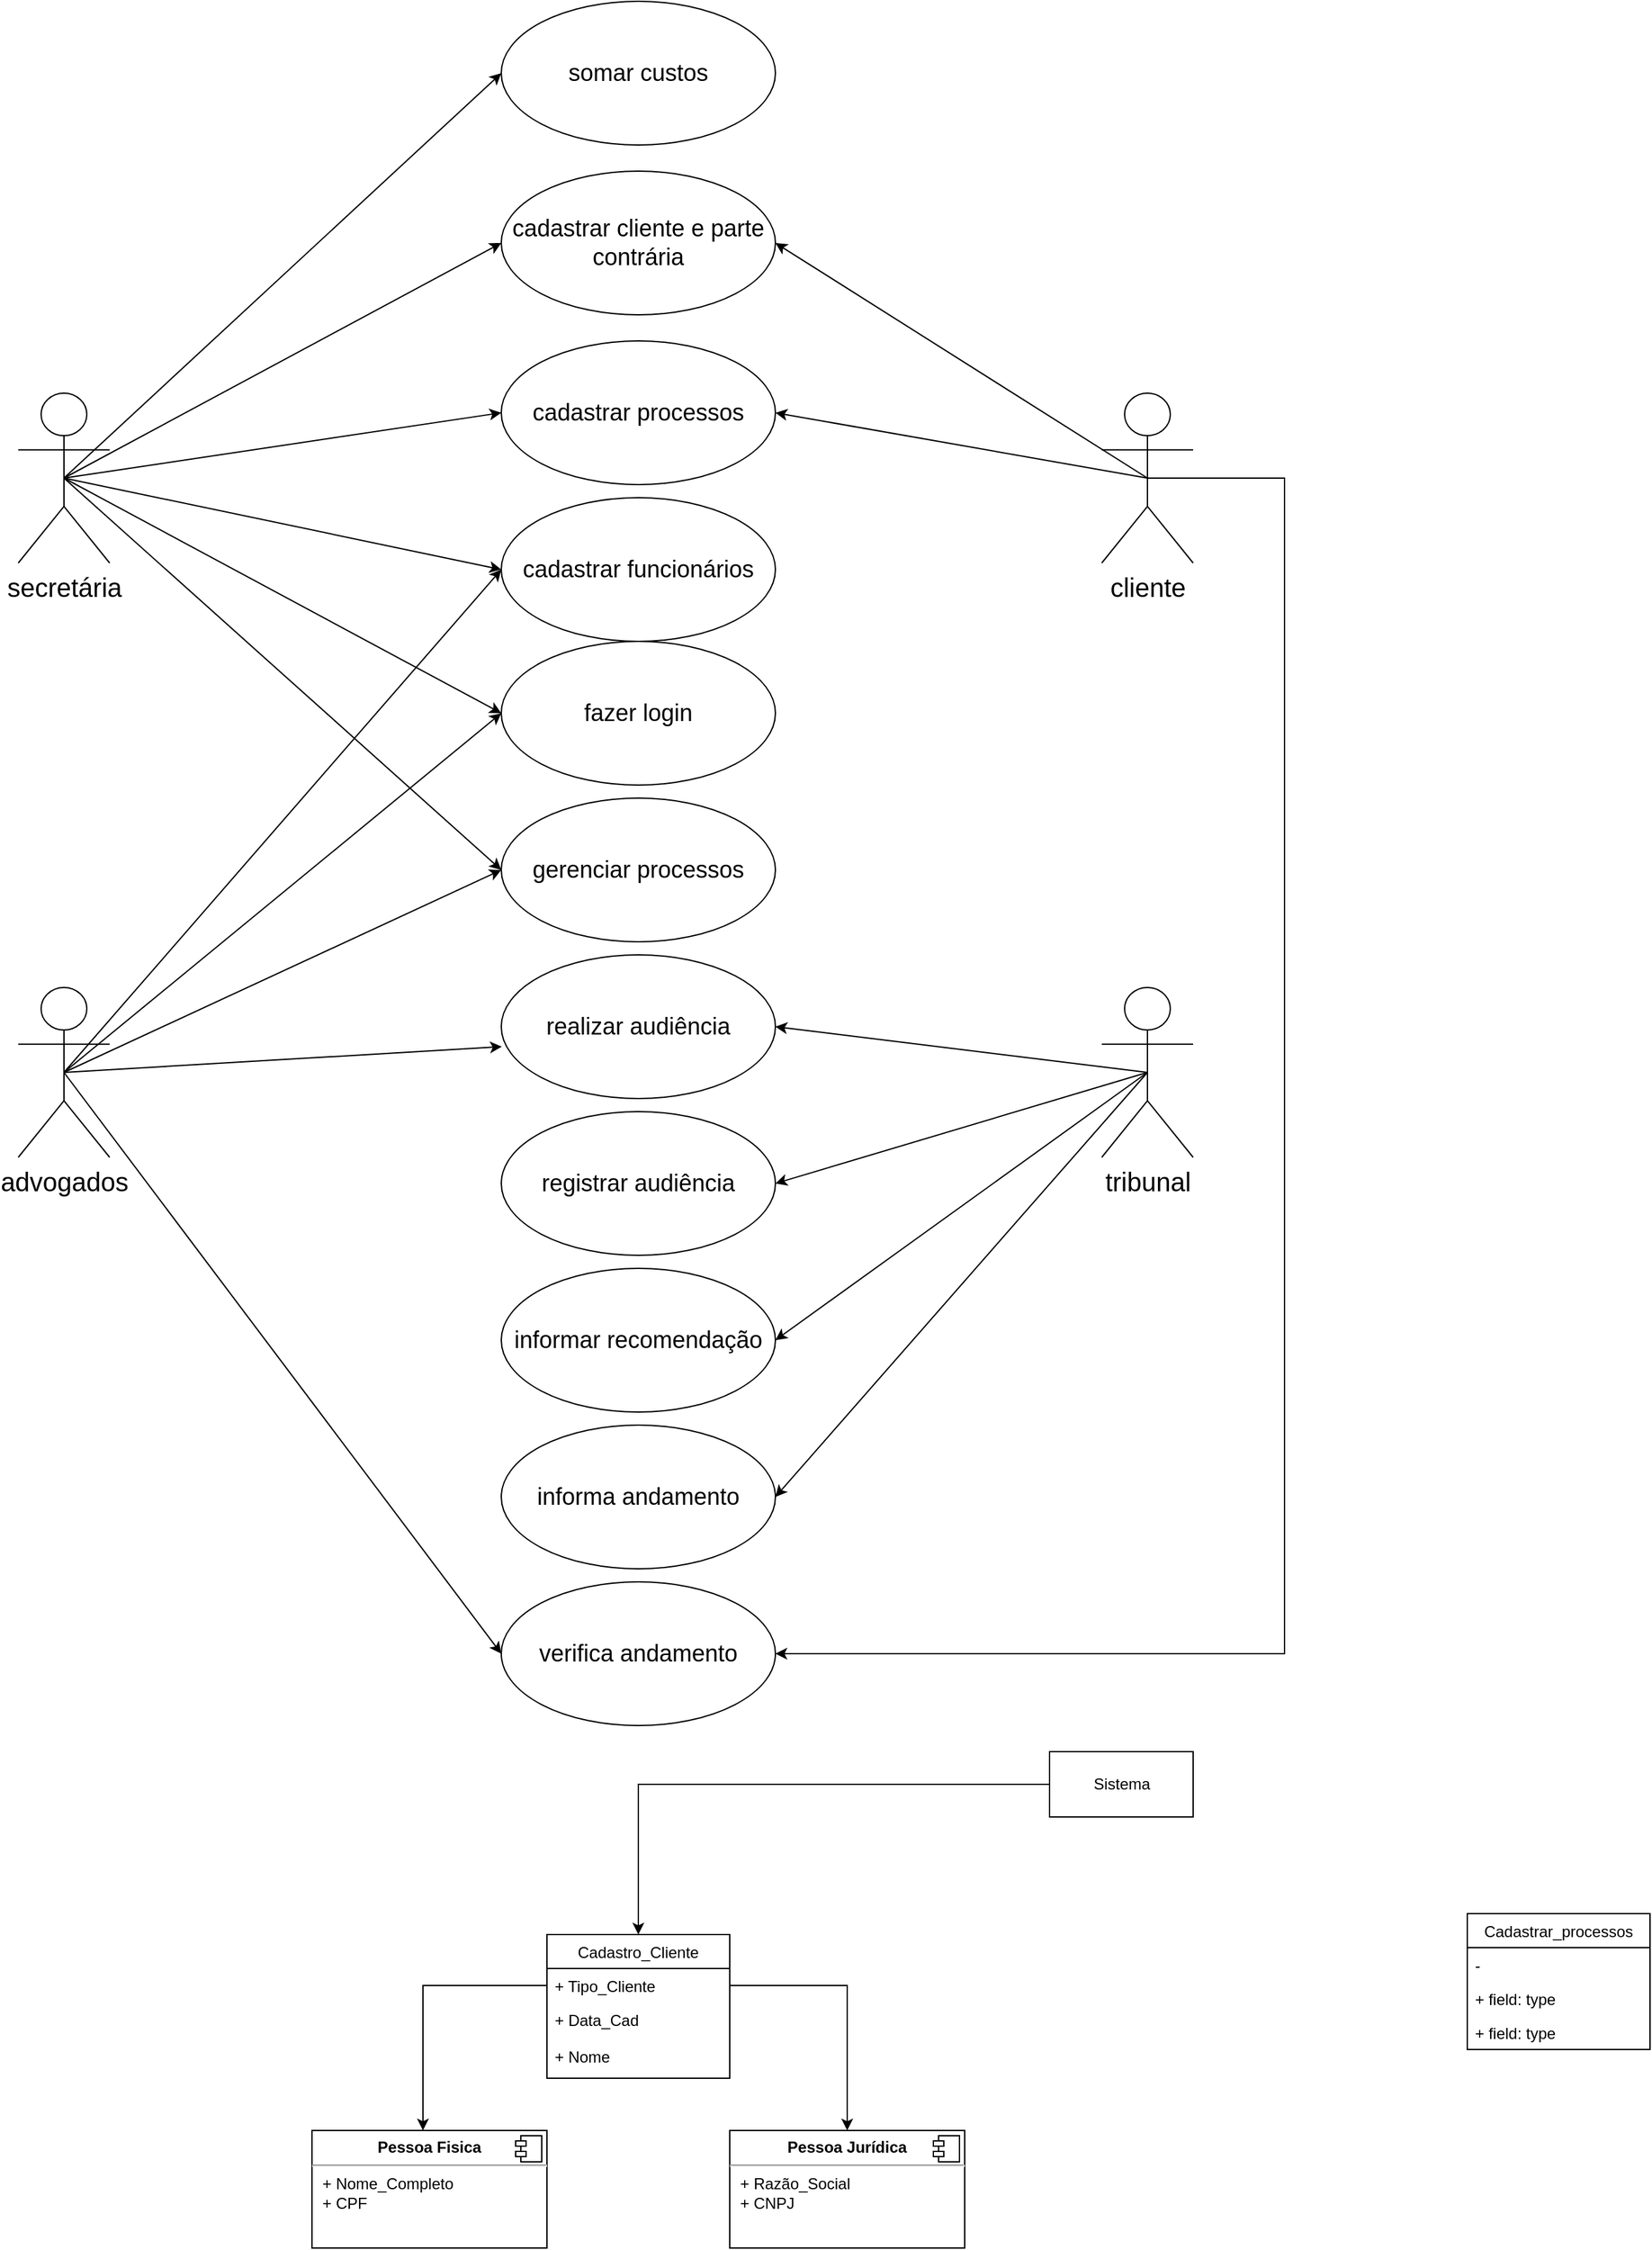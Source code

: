 <mxfile version="16.6.7" type="github">
  <diagram name="Page-1" id="0783ab3e-0a74-02c8-0abd-f7b4e66b4bec">
    <mxGraphModel dx="2204" dy="1856" grid="1" gridSize="10" guides="1" tooltips="1" connect="1" arrows="1" fold="1" page="1" pageScale="1" pageWidth="850" pageHeight="1100" background="none" math="0" shadow="0">
      <root>
        <mxCell id="0" />
        <mxCell id="1" parent="0" />
        <mxCell id="ut7iQtp1dTJ28KfR0HTJ-3" value="" style="group" vertex="1" connectable="0" parent="1">
          <mxGeometry x="-480" y="-1080" width="970" height="1320" as="geometry" />
        </mxCell>
        <mxCell id="TlBu7q7dwSUmx3ovh3nY-3" value="&lt;span style=&quot;font-size: 18px&quot;&gt;cadastrar cliente e parte contrária&lt;/span&gt;" style="ellipse;whiteSpace=wrap;html=1;" parent="ut7iQtp1dTJ28KfR0HTJ-3" vertex="1">
          <mxGeometry x="370" y="130" width="210" height="110" as="geometry" />
        </mxCell>
        <mxCell id="TlBu7q7dwSUmx3ovh3nY-45" style="edgeStyle=none;rounded=0;orthogonalLoop=1;jettySize=auto;html=1;exitX=0.5;exitY=0.5;exitDx=0;exitDy=0;exitPerimeter=0;entryX=0;entryY=0.5;entryDx=0;entryDy=0;fontSize=18;" parent="ut7iQtp1dTJ28KfR0HTJ-3" source="TlBu7q7dwSUmx3ovh3nY-4" target="TlBu7q7dwSUmx3ovh3nY-3" edge="1">
          <mxGeometry relative="1" as="geometry">
            <mxPoint x="90" y="255" as="targetPoint" />
          </mxGeometry>
        </mxCell>
        <mxCell id="TlBu7q7dwSUmx3ovh3nY-4" value="&lt;font style=&quot;font-size: 20px&quot;&gt;secretária&lt;/font&gt;" style="shape=umlActor;verticalLabelPosition=bottom;verticalAlign=top;html=1;outlineConnect=0;" parent="ut7iQtp1dTJ28KfR0HTJ-3" vertex="1">
          <mxGeometry y="300" width="70" height="130" as="geometry" />
        </mxCell>
        <mxCell id="TlBu7q7dwSUmx3ovh3nY-22" value="&lt;font style=&quot;font-size: 20px&quot;&gt;advogados&lt;/font&gt;" style="shape=umlActor;verticalLabelPosition=bottom;verticalAlign=top;html=1;outlineConnect=0;" parent="ut7iQtp1dTJ28KfR0HTJ-3" vertex="1">
          <mxGeometry y="755" width="70" height="130" as="geometry" />
        </mxCell>
        <mxCell id="TlBu7q7dwSUmx3ovh3nY-26" value="&lt;font style=&quot;font-size: 20px&quot;&gt;tribunal&lt;/font&gt;" style="shape=umlActor;verticalLabelPosition=bottom;verticalAlign=top;html=1;outlineConnect=0;" parent="ut7iQtp1dTJ28KfR0HTJ-3" vertex="1">
          <mxGeometry x="830" y="755" width="70" height="130" as="geometry" />
        </mxCell>
        <mxCell id="TlBu7q7dwSUmx3ovh3nY-28" value="&lt;span style=&quot;font-size: 18px&quot;&gt;cadastrar processos&lt;/span&gt;" style="ellipse;whiteSpace=wrap;html=1;" parent="ut7iQtp1dTJ28KfR0HTJ-3" vertex="1">
          <mxGeometry x="370" y="260" width="210" height="110" as="geometry" />
        </mxCell>
        <mxCell id="TlBu7q7dwSUmx3ovh3nY-47" style="edgeStyle=none;rounded=0;orthogonalLoop=1;jettySize=auto;html=1;exitX=0.5;exitY=0.5;exitDx=0;exitDy=0;exitPerimeter=0;entryX=0;entryY=0.5;entryDx=0;entryDy=0;fontSize=18;" parent="ut7iQtp1dTJ28KfR0HTJ-3" source="TlBu7q7dwSUmx3ovh3nY-4" target="TlBu7q7dwSUmx3ovh3nY-28" edge="1">
          <mxGeometry relative="1" as="geometry" />
        </mxCell>
        <mxCell id="TlBu7q7dwSUmx3ovh3nY-49" style="edgeStyle=none;rounded=0;orthogonalLoop=1;jettySize=auto;html=1;exitX=0.5;exitY=0.5;exitDx=0;exitDy=0;exitPerimeter=0;entryX=1;entryY=0.5;entryDx=0;entryDy=0;fontSize=18;" parent="ut7iQtp1dTJ28KfR0HTJ-3" source="TlBu7q7dwSUmx3ovh3nY-29" target="TlBu7q7dwSUmx3ovh3nY-3" edge="1">
          <mxGeometry relative="1" as="geometry" />
        </mxCell>
        <mxCell id="TlBu7q7dwSUmx3ovh3nY-50" style="edgeStyle=none;rounded=0;orthogonalLoop=1;jettySize=auto;html=1;exitX=0.5;exitY=0.5;exitDx=0;exitDy=0;exitPerimeter=0;entryX=1;entryY=0.5;entryDx=0;entryDy=0;fontSize=18;" parent="ut7iQtp1dTJ28KfR0HTJ-3" source="TlBu7q7dwSUmx3ovh3nY-29" target="TlBu7q7dwSUmx3ovh3nY-28" edge="1">
          <mxGeometry relative="1" as="geometry" />
        </mxCell>
        <mxCell id="TlBu7q7dwSUmx3ovh3nY-29" value="&lt;span style=&quot;font-size: 20px&quot;&gt;cliente&lt;/span&gt;" style="shape=umlActor;verticalLabelPosition=bottom;verticalAlign=top;html=1;outlineConnect=0;" parent="ut7iQtp1dTJ28KfR0HTJ-3" vertex="1">
          <mxGeometry x="830" y="300" width="70" height="130" as="geometry" />
        </mxCell>
        <mxCell id="TlBu7q7dwSUmx3ovh3nY-31" value="&lt;span style=&quot;font-size: 18px&quot;&gt;informa andamento&lt;/span&gt;" style="ellipse;whiteSpace=wrap;html=1;" parent="ut7iQtp1dTJ28KfR0HTJ-3" vertex="1">
          <mxGeometry x="370" y="1090" width="210" height="110" as="geometry" />
        </mxCell>
        <mxCell id="TlBu7q7dwSUmx3ovh3nY-58" style="edgeStyle=none;rounded=0;orthogonalLoop=1;jettySize=auto;html=1;exitX=0.5;exitY=0.5;exitDx=0;exitDy=0;exitPerimeter=0;entryX=1;entryY=0.5;entryDx=0;entryDy=0;fontSize=18;" parent="ut7iQtp1dTJ28KfR0HTJ-3" source="TlBu7q7dwSUmx3ovh3nY-26" target="TlBu7q7dwSUmx3ovh3nY-31" edge="1">
          <mxGeometry relative="1" as="geometry" />
        </mxCell>
        <mxCell id="TlBu7q7dwSUmx3ovh3nY-32" value="&lt;font style=&quot;font-size: 18px&quot;&gt;registrar audiência&lt;/font&gt;" style="ellipse;whiteSpace=wrap;html=1;" parent="ut7iQtp1dTJ28KfR0HTJ-3" vertex="1">
          <mxGeometry x="370" y="850" width="210" height="110" as="geometry" />
        </mxCell>
        <mxCell id="TlBu7q7dwSUmx3ovh3nY-55" style="edgeStyle=none;rounded=0;orthogonalLoop=1;jettySize=auto;html=1;exitX=0.5;exitY=0.5;exitDx=0;exitDy=0;exitPerimeter=0;entryX=1;entryY=0.5;entryDx=0;entryDy=0;fontSize=18;" parent="ut7iQtp1dTJ28KfR0HTJ-3" source="TlBu7q7dwSUmx3ovh3nY-26" target="TlBu7q7dwSUmx3ovh3nY-32" edge="1">
          <mxGeometry relative="1" as="geometry" />
        </mxCell>
        <mxCell id="TlBu7q7dwSUmx3ovh3nY-33" value="&lt;span style=&quot;font-size: 18px&quot;&gt;informar recomendação&lt;/span&gt;" style="ellipse;whiteSpace=wrap;html=1;" parent="ut7iQtp1dTJ28KfR0HTJ-3" vertex="1">
          <mxGeometry x="370" y="970" width="210" height="110" as="geometry" />
        </mxCell>
        <mxCell id="TlBu7q7dwSUmx3ovh3nY-56" style="edgeStyle=none;rounded=0;orthogonalLoop=1;jettySize=auto;html=1;exitX=0.5;exitY=0.5;exitDx=0;exitDy=0;exitPerimeter=0;entryX=1;entryY=0.5;entryDx=0;entryDy=0;fontSize=18;" parent="ut7iQtp1dTJ28KfR0HTJ-3" source="TlBu7q7dwSUmx3ovh3nY-26" target="TlBu7q7dwSUmx3ovh3nY-33" edge="1">
          <mxGeometry relative="1" as="geometry" />
        </mxCell>
        <mxCell id="TlBu7q7dwSUmx3ovh3nY-34" value="&lt;span style=&quot;font-size: 18px&quot;&gt;cadastrar funcionários&lt;/span&gt;" style="ellipse;whiteSpace=wrap;html=1;" parent="ut7iQtp1dTJ28KfR0HTJ-3" vertex="1">
          <mxGeometry x="370" y="380" width="210" height="110" as="geometry" />
        </mxCell>
        <mxCell id="TlBu7q7dwSUmx3ovh3nY-48" style="edgeStyle=none;rounded=0;orthogonalLoop=1;jettySize=auto;html=1;exitX=0.5;exitY=0.5;exitDx=0;exitDy=0;exitPerimeter=0;entryX=0;entryY=0.5;entryDx=0;entryDy=0;fontSize=18;" parent="ut7iQtp1dTJ28KfR0HTJ-3" source="TlBu7q7dwSUmx3ovh3nY-4" target="TlBu7q7dwSUmx3ovh3nY-34" edge="1">
          <mxGeometry relative="1" as="geometry" />
        </mxCell>
        <mxCell id="TlBu7q7dwSUmx3ovh3nY-66" style="edgeStyle=none;rounded=0;orthogonalLoop=1;jettySize=auto;html=1;exitX=0.5;exitY=0.5;exitDx=0;exitDy=0;exitPerimeter=0;entryX=0;entryY=0.5;entryDx=0;entryDy=0;fontSize=18;" parent="ut7iQtp1dTJ28KfR0HTJ-3" source="TlBu7q7dwSUmx3ovh3nY-22" target="TlBu7q7dwSUmx3ovh3nY-34" edge="1">
          <mxGeometry relative="1" as="geometry" />
        </mxCell>
        <mxCell id="TlBu7q7dwSUmx3ovh3nY-35" value="&lt;span style=&quot;font-size: 18px&quot;&gt;gerenciar processos&lt;/span&gt;" style="ellipse;whiteSpace=wrap;html=1;" parent="ut7iQtp1dTJ28KfR0HTJ-3" vertex="1">
          <mxGeometry x="370" y="610" width="210" height="110" as="geometry" />
        </mxCell>
        <mxCell id="TlBu7q7dwSUmx3ovh3nY-51" style="edgeStyle=none;rounded=0;orthogonalLoop=1;jettySize=auto;html=1;exitX=0.5;exitY=0.5;exitDx=0;exitDy=0;exitPerimeter=0;entryX=0;entryY=0.5;entryDx=0;entryDy=0;fontSize=18;" parent="ut7iQtp1dTJ28KfR0HTJ-3" source="TlBu7q7dwSUmx3ovh3nY-4" target="TlBu7q7dwSUmx3ovh3nY-35" edge="1">
          <mxGeometry relative="1" as="geometry" />
        </mxCell>
        <mxCell id="TlBu7q7dwSUmx3ovh3nY-57" style="edgeStyle=none;rounded=0;orthogonalLoop=1;jettySize=auto;html=1;exitX=0.5;exitY=0.5;exitDx=0;exitDy=0;exitPerimeter=0;entryX=0;entryY=0.5;entryDx=0;entryDy=0;fontSize=18;" parent="ut7iQtp1dTJ28KfR0HTJ-3" source="TlBu7q7dwSUmx3ovh3nY-22" target="TlBu7q7dwSUmx3ovh3nY-35" edge="1">
          <mxGeometry relative="1" as="geometry" />
        </mxCell>
        <mxCell id="TlBu7q7dwSUmx3ovh3nY-36" value="&lt;span style=&quot;font-size: 18px&quot;&gt;realizar audiência&lt;/span&gt;" style="ellipse;whiteSpace=wrap;html=1;" parent="ut7iQtp1dTJ28KfR0HTJ-3" vertex="1">
          <mxGeometry x="370" y="730" width="210" height="110" as="geometry" />
        </mxCell>
        <mxCell id="TlBu7q7dwSUmx3ovh3nY-53" style="edgeStyle=none;rounded=0;orthogonalLoop=1;jettySize=auto;html=1;exitX=0.5;exitY=0.5;exitDx=0;exitDy=0;exitPerimeter=0;entryX=0.002;entryY=0.639;entryDx=0;entryDy=0;entryPerimeter=0;fontSize=18;" parent="ut7iQtp1dTJ28KfR0HTJ-3" source="TlBu7q7dwSUmx3ovh3nY-22" target="TlBu7q7dwSUmx3ovh3nY-36" edge="1">
          <mxGeometry relative="1" as="geometry" />
        </mxCell>
        <mxCell id="TlBu7q7dwSUmx3ovh3nY-52" style="edgeStyle=none;rounded=0;orthogonalLoop=1;jettySize=auto;html=1;exitX=0.5;exitY=0.5;exitDx=0;exitDy=0;exitPerimeter=0;entryX=1;entryY=0.5;entryDx=0;entryDy=0;fontSize=18;" parent="ut7iQtp1dTJ28KfR0HTJ-3" source="TlBu7q7dwSUmx3ovh3nY-26" target="TlBu7q7dwSUmx3ovh3nY-36" edge="1">
          <mxGeometry relative="1" as="geometry" />
        </mxCell>
        <mxCell id="TlBu7q7dwSUmx3ovh3nY-37" value="&lt;span style=&quot;font-size: 18px&quot;&gt;verifica andamento&lt;/span&gt;" style="ellipse;whiteSpace=wrap;html=1;" parent="ut7iQtp1dTJ28KfR0HTJ-3" vertex="1">
          <mxGeometry x="370" y="1210" width="210" height="110" as="geometry" />
        </mxCell>
        <mxCell id="TlBu7q7dwSUmx3ovh3nY-60" style="edgeStyle=none;rounded=0;orthogonalLoop=1;jettySize=auto;html=1;exitX=0.5;exitY=0.5;exitDx=0;exitDy=0;exitPerimeter=0;entryX=0;entryY=0.5;entryDx=0;entryDy=0;fontSize=18;" parent="ut7iQtp1dTJ28KfR0HTJ-3" source="TlBu7q7dwSUmx3ovh3nY-22" target="TlBu7q7dwSUmx3ovh3nY-37" edge="1">
          <mxGeometry relative="1" as="geometry" />
        </mxCell>
        <mxCell id="TlBu7q7dwSUmx3ovh3nY-62" style="edgeStyle=elbowEdgeStyle;rounded=0;orthogonalLoop=1;jettySize=auto;html=1;exitX=0.5;exitY=0.5;exitDx=0;exitDy=0;exitPerimeter=0;entryX=1;entryY=0.5;entryDx=0;entryDy=0;fontSize=18;" parent="ut7iQtp1dTJ28KfR0HTJ-3" source="TlBu7q7dwSUmx3ovh3nY-29" target="TlBu7q7dwSUmx3ovh3nY-37" edge="1">
          <mxGeometry relative="1" as="geometry">
            <Array as="points">
              <mxPoint x="970" y="770" />
            </Array>
          </mxGeometry>
        </mxCell>
        <mxCell id="TlBu7q7dwSUmx3ovh3nY-63" value="&lt;span style=&quot;font-size: 18px&quot;&gt;fazer login&lt;/span&gt;" style="ellipse;whiteSpace=wrap;html=1;" parent="ut7iQtp1dTJ28KfR0HTJ-3" vertex="1">
          <mxGeometry x="370" y="490" width="210" height="110" as="geometry" />
        </mxCell>
        <mxCell id="TlBu7q7dwSUmx3ovh3nY-64" style="rounded=0;orthogonalLoop=1;jettySize=auto;html=1;exitX=0.5;exitY=0.5;exitDx=0;exitDy=0;exitPerimeter=0;fontSize=18;entryX=0;entryY=0.5;entryDx=0;entryDy=0;" parent="ut7iQtp1dTJ28KfR0HTJ-3" source="TlBu7q7dwSUmx3ovh3nY-4" target="TlBu7q7dwSUmx3ovh3nY-63" edge="1">
          <mxGeometry relative="1" as="geometry" />
        </mxCell>
        <mxCell id="TlBu7q7dwSUmx3ovh3nY-65" style="edgeStyle=none;rounded=0;orthogonalLoop=1;jettySize=auto;html=1;exitX=0.5;exitY=0.5;exitDx=0;exitDy=0;exitPerimeter=0;entryX=0;entryY=0.5;entryDx=0;entryDy=0;fontSize=18;" parent="ut7iQtp1dTJ28KfR0HTJ-3" source="TlBu7q7dwSUmx3ovh3nY-22" target="TlBu7q7dwSUmx3ovh3nY-63" edge="1">
          <mxGeometry relative="1" as="geometry" />
        </mxCell>
        <mxCell id="ut7iQtp1dTJ28KfR0HTJ-1" value="&lt;span style=&quot;font-size: 18px&quot;&gt;somar custos&lt;/span&gt;" style="ellipse;whiteSpace=wrap;html=1;" vertex="1" parent="ut7iQtp1dTJ28KfR0HTJ-3">
          <mxGeometry x="370" width="210" height="110" as="geometry" />
        </mxCell>
        <mxCell id="ut7iQtp1dTJ28KfR0HTJ-2" style="rounded=0;orthogonalLoop=1;jettySize=auto;html=1;exitX=0.5;exitY=0.5;exitDx=0;exitDy=0;exitPerimeter=0;entryX=0;entryY=0.5;entryDx=0;entryDy=0;" edge="1" parent="ut7iQtp1dTJ28KfR0HTJ-3" source="TlBu7q7dwSUmx3ovh3nY-4" target="ut7iQtp1dTJ28KfR0HTJ-1">
          <mxGeometry relative="1" as="geometry" />
        </mxCell>
        <mxCell id="ut7iQtp1dTJ28KfR0HTJ-4" value="Cadastro_Cliente" style="swimlane;fontStyle=0;childLayout=stackLayout;horizontal=1;startSize=26;fillColor=none;horizontalStack=0;resizeParent=1;resizeParentMax=0;resizeLast=0;collapsible=1;marginBottom=0;" vertex="1" parent="1">
          <mxGeometry x="-75" y="400" width="140" height="110" as="geometry" />
        </mxCell>
        <mxCell id="ut7iQtp1dTJ28KfR0HTJ-5" value="+ Tipo_Cliente" style="text;strokeColor=none;fillColor=none;align=left;verticalAlign=top;spacingLeft=4;spacingRight=4;overflow=hidden;rotatable=0;points=[[0,0.5],[1,0.5]];portConstraint=eastwest;" vertex="1" parent="ut7iQtp1dTJ28KfR0HTJ-4">
          <mxGeometry y="26" width="140" height="26" as="geometry" />
        </mxCell>
        <mxCell id="ut7iQtp1dTJ28KfR0HTJ-6" value="+ Data_Cad" style="text;strokeColor=none;fillColor=none;align=left;verticalAlign=top;spacingLeft=4;spacingRight=4;overflow=hidden;rotatable=0;points=[[0,0.5],[1,0.5]];portConstraint=eastwest;" vertex="1" parent="ut7iQtp1dTJ28KfR0HTJ-4">
          <mxGeometry y="52" width="140" height="58" as="geometry" />
        </mxCell>
        <mxCell id="ut7iQtp1dTJ28KfR0HTJ-8" style="edgeStyle=orthogonalEdgeStyle;rounded=0;orthogonalLoop=1;jettySize=auto;html=1;exitX=1;exitY=0.5;exitDx=0;exitDy=0;" edge="1" parent="1" source="ut7iQtp1dTJ28KfR0HTJ-5" target="ut7iQtp1dTJ28KfR0HTJ-9">
          <mxGeometry relative="1" as="geometry">
            <mxPoint x="160" y="600" as="targetPoint" />
          </mxGeometry>
        </mxCell>
        <mxCell id="ut7iQtp1dTJ28KfR0HTJ-9" value="&lt;p style=&quot;margin: 6px 0px 0px ; text-align: center&quot;&gt;&lt;b&gt;Pessoa Jurídica&lt;/b&gt;&lt;/p&gt;&lt;hr&gt;&lt;p style=&quot;margin: 0px 0px 0px 8px&quot;&gt;+ Razão_Social&lt;br&gt;+ CNPJ&lt;/p&gt;" style="align=left;overflow=fill;html=1;dropTarget=0;" vertex="1" parent="1">
          <mxGeometry x="65" y="550" width="180" height="90" as="geometry" />
        </mxCell>
        <mxCell id="ut7iQtp1dTJ28KfR0HTJ-10" value="" style="shape=component;jettyWidth=8;jettyHeight=4;" vertex="1" parent="ut7iQtp1dTJ28KfR0HTJ-9">
          <mxGeometry x="1" width="20" height="20" relative="1" as="geometry">
            <mxPoint x="-24" y="4" as="offset" />
          </mxGeometry>
        </mxCell>
        <mxCell id="ut7iQtp1dTJ28KfR0HTJ-11" style="edgeStyle=orthogonalEdgeStyle;rounded=0;orthogonalLoop=1;jettySize=auto;html=1;exitX=0;exitY=0.5;exitDx=0;exitDy=0;" edge="1" parent="1" source="ut7iQtp1dTJ28KfR0HTJ-5">
          <mxGeometry relative="1" as="geometry">
            <mxPoint x="-170" y="550" as="targetPoint" />
            <Array as="points">
              <mxPoint x="-170" y="439" />
              <mxPoint x="-170" y="550" />
            </Array>
          </mxGeometry>
        </mxCell>
        <mxCell id="ut7iQtp1dTJ28KfR0HTJ-12" value="&lt;p style=&quot;margin: 6px 0px 0px ; text-align: center&quot;&gt;&lt;b&gt;Pessoa Fisica&lt;/b&gt;&lt;/p&gt;&lt;hr&gt;&lt;p style=&quot;margin: 0px 0px 0px 8px&quot;&gt;+ Nome_Completo&lt;br&gt;+ CPF&lt;/p&gt;" style="align=left;overflow=fill;html=1;dropTarget=0;" vertex="1" parent="1">
          <mxGeometry x="-255" y="550" width="180" height="90" as="geometry" />
        </mxCell>
        <mxCell id="ut7iQtp1dTJ28KfR0HTJ-13" value="" style="shape=component;jettyWidth=8;jettyHeight=4;" vertex="1" parent="ut7iQtp1dTJ28KfR0HTJ-12">
          <mxGeometry x="1" width="20" height="20" relative="1" as="geometry">
            <mxPoint x="-24" y="4" as="offset" />
          </mxGeometry>
        </mxCell>
        <mxCell id="ut7iQtp1dTJ28KfR0HTJ-15" value="+ Nome" style="text;strokeColor=none;fillColor=none;align=left;verticalAlign=top;spacingLeft=4;spacingRight=4;overflow=hidden;rotatable=0;points=[[0,0.5],[1,0.5]];portConstraint=eastwest;" vertex="1" parent="1">
          <mxGeometry x="-75" y="480" width="140" height="30" as="geometry" />
        </mxCell>
        <mxCell id="ut7iQtp1dTJ28KfR0HTJ-17" style="edgeStyle=orthogonalEdgeStyle;rounded=0;orthogonalLoop=1;jettySize=auto;html=1;exitX=0;exitY=0.5;exitDx=0;exitDy=0;entryX=0.5;entryY=0;entryDx=0;entryDy=0;" edge="1" parent="1" source="ut7iQtp1dTJ28KfR0HTJ-16" target="ut7iQtp1dTJ28KfR0HTJ-4">
          <mxGeometry relative="1" as="geometry" />
        </mxCell>
        <mxCell id="ut7iQtp1dTJ28KfR0HTJ-16" value="Sistema" style="html=1;" vertex="1" parent="1">
          <mxGeometry x="310" y="260" width="110" height="50" as="geometry" />
        </mxCell>
        <mxCell id="ut7iQtp1dTJ28KfR0HTJ-18" value="Cadastrar_processos" style="swimlane;fontStyle=0;childLayout=stackLayout;horizontal=1;startSize=26;fillColor=none;horizontalStack=0;resizeParent=1;resizeParentMax=0;resizeLast=0;collapsible=1;marginBottom=0;" vertex="1" parent="1">
          <mxGeometry x="630" y="384" width="140" height="104" as="geometry" />
        </mxCell>
        <mxCell id="ut7iQtp1dTJ28KfR0HTJ-19" value="-&#xa;" style="text;strokeColor=none;fillColor=none;align=left;verticalAlign=top;spacingLeft=4;spacingRight=4;overflow=hidden;rotatable=0;points=[[0,0.5],[1,0.5]];portConstraint=eastwest;" vertex="1" parent="ut7iQtp1dTJ28KfR0HTJ-18">
          <mxGeometry y="26" width="140" height="26" as="geometry" />
        </mxCell>
        <mxCell id="ut7iQtp1dTJ28KfR0HTJ-20" value="+ field: type" style="text;strokeColor=none;fillColor=none;align=left;verticalAlign=top;spacingLeft=4;spacingRight=4;overflow=hidden;rotatable=0;points=[[0,0.5],[1,0.5]];portConstraint=eastwest;" vertex="1" parent="ut7iQtp1dTJ28KfR0HTJ-18">
          <mxGeometry y="52" width="140" height="26" as="geometry" />
        </mxCell>
        <mxCell id="ut7iQtp1dTJ28KfR0HTJ-21" value="+ field: type" style="text;strokeColor=none;fillColor=none;align=left;verticalAlign=top;spacingLeft=4;spacingRight=4;overflow=hidden;rotatable=0;points=[[0,0.5],[1,0.5]];portConstraint=eastwest;" vertex="1" parent="ut7iQtp1dTJ28KfR0HTJ-18">
          <mxGeometry y="78" width="140" height="26" as="geometry" />
        </mxCell>
      </root>
    </mxGraphModel>
  </diagram>
</mxfile>
